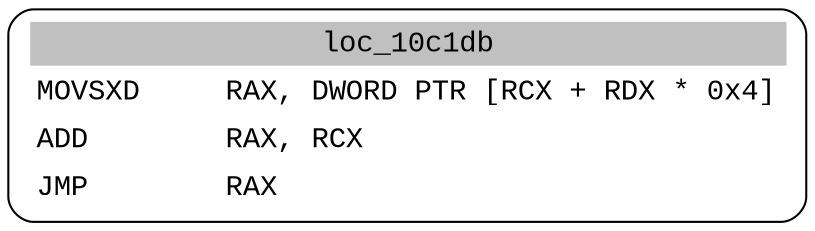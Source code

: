 digraph asm_graph {
1941 [
shape="Mrecord" fontname="Courier New"label =<<table border="0" cellborder="0" cellpadding="3"><tr><td align="center" colspan="2" bgcolor="grey">loc_10c1db</td></tr><tr><td align="left">MOVSXD     RAX, DWORD PTR [RCX + RDX * 0x4]</td></tr><tr><td align="left">ADD        RAX, RCX</td></tr><tr><td align="left">JMP        RAX</td></tr></table>> ];
}